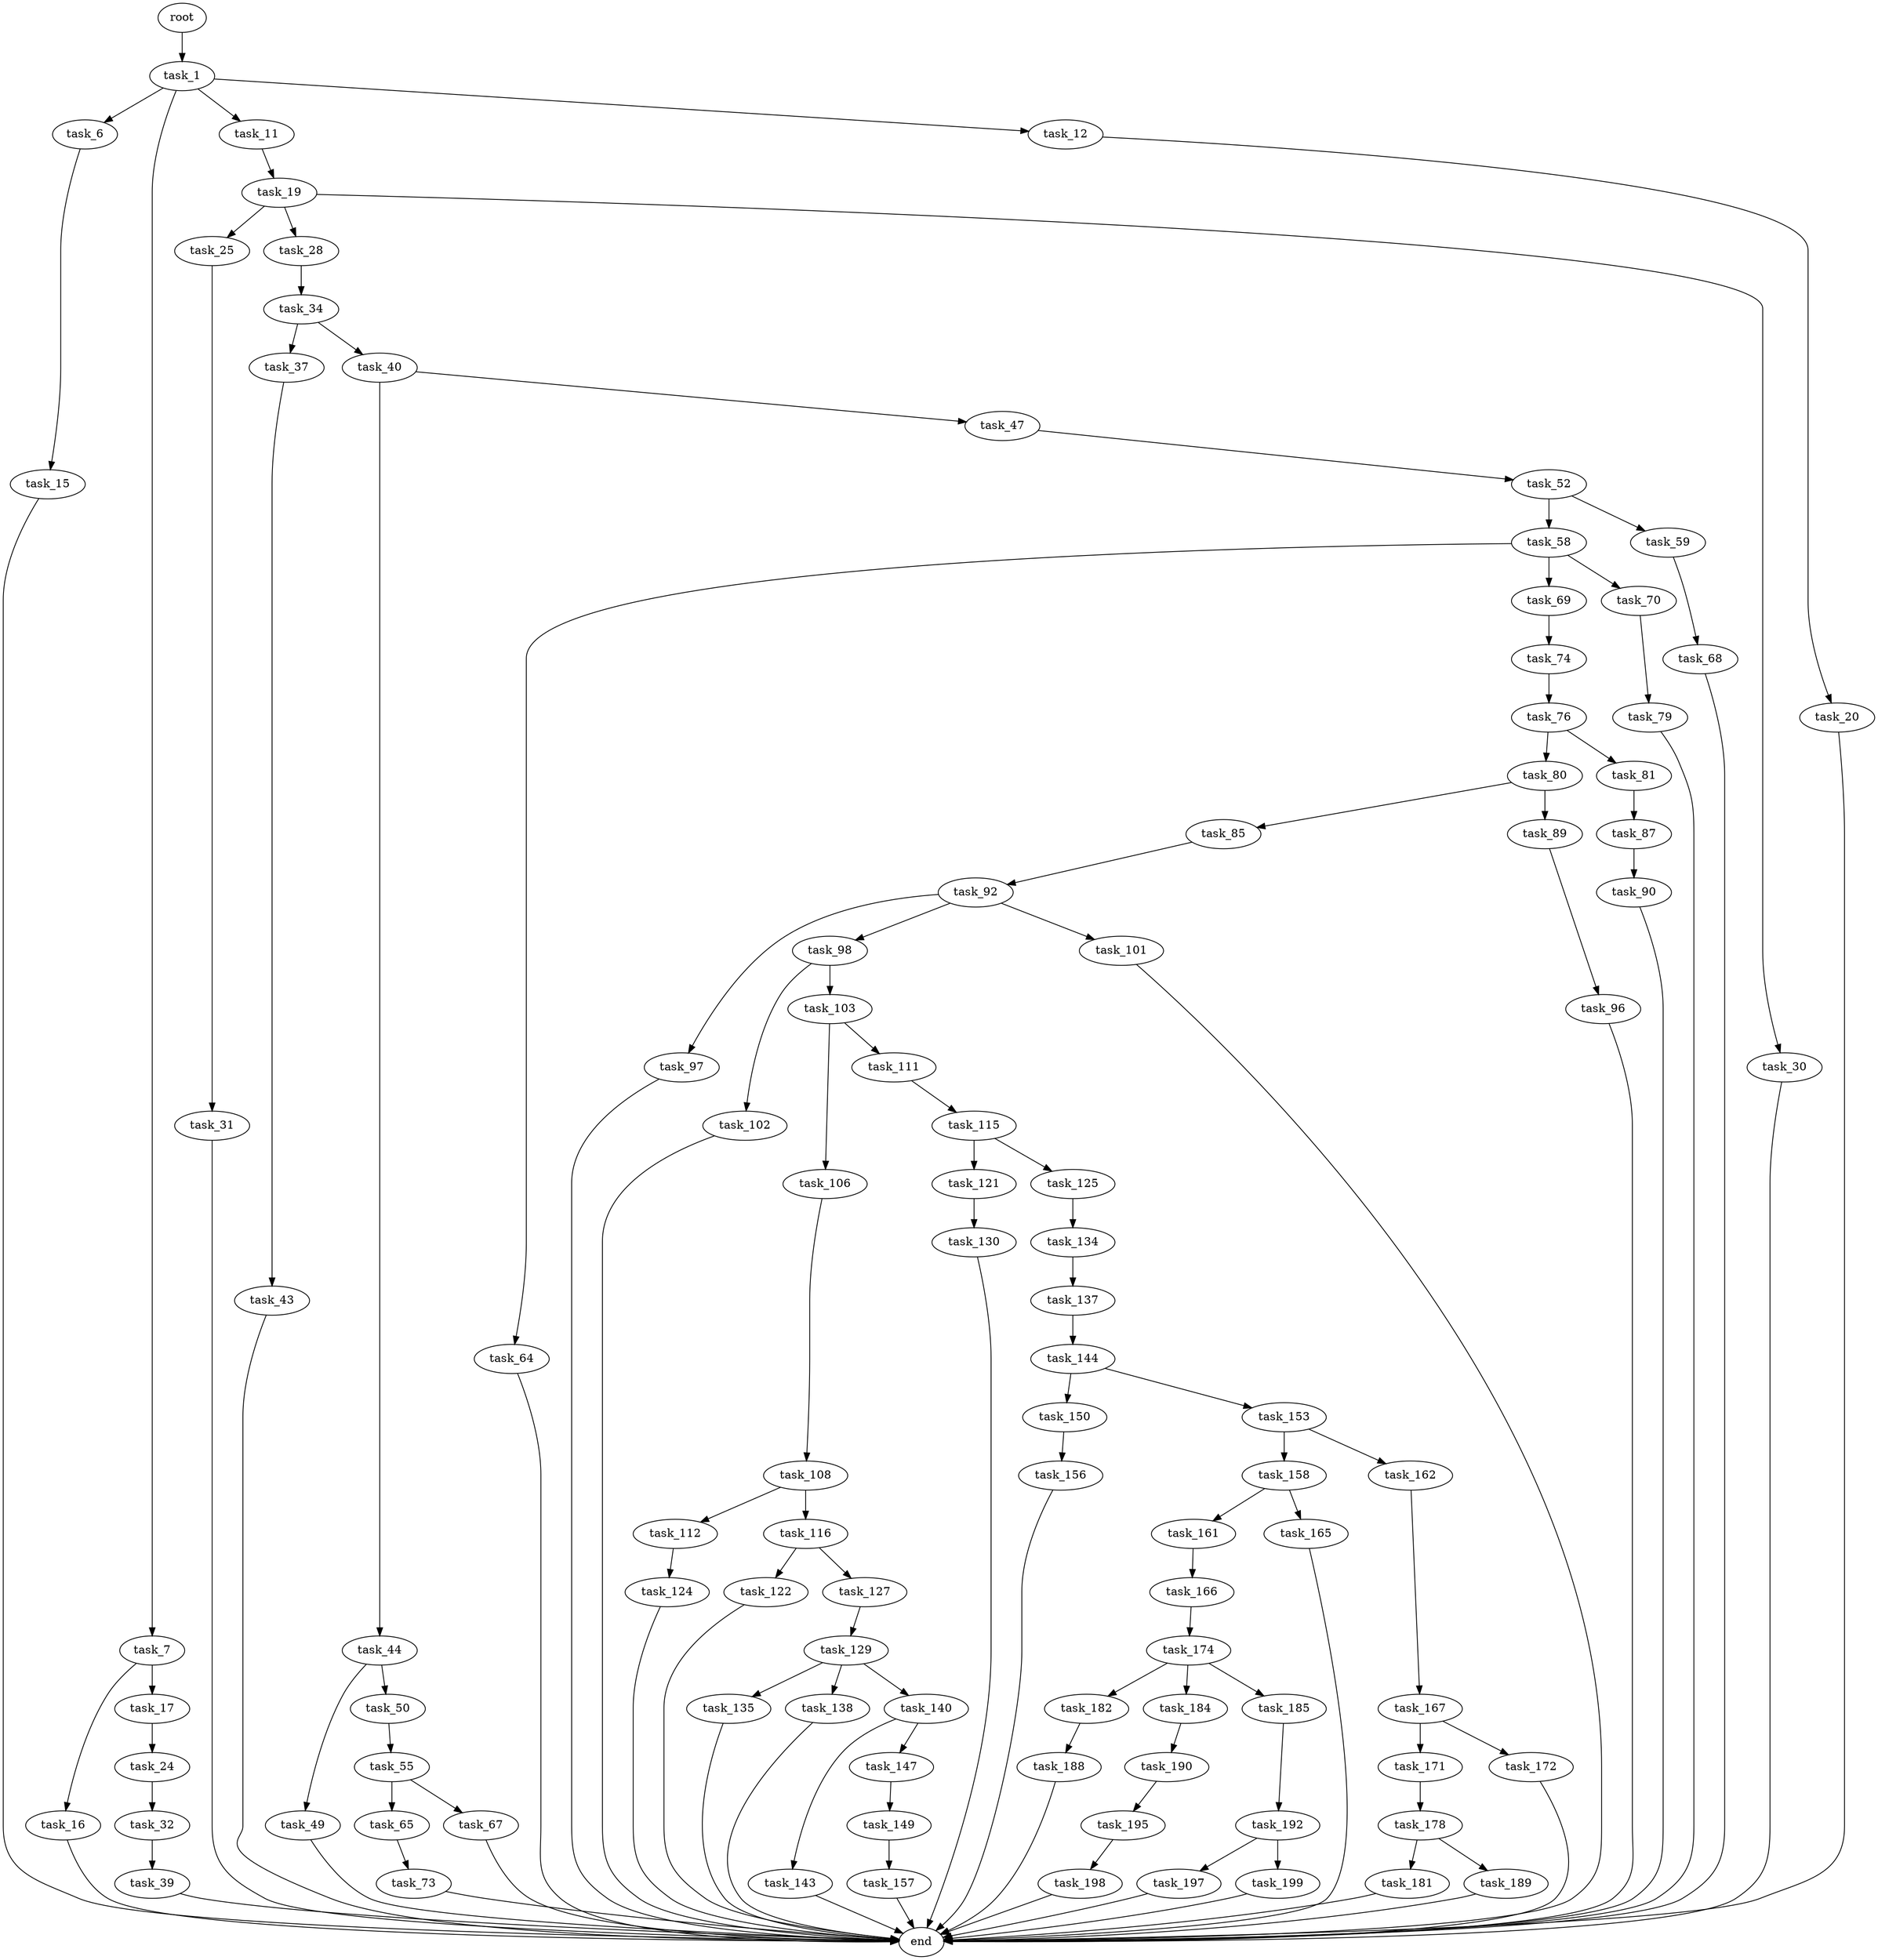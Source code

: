 digraph G {
  root [size="0.000000"];
  task_1 [size="42472576481.000000"];
  task_6 [size="1073741824000.000000"];
  task_7 [size="8589934592.000000"];
  task_11 [size="368293445632.000000"];
  task_12 [size="304631927242.000000"];
  task_15 [size="134217728000.000000"];
  task_16 [size="7374945260.000000"];
  task_17 [size="368293445632.000000"];
  task_19 [size="136561347261.000000"];
  task_20 [size="5125544486.000000"];
  end [size="0.000000"];
  task_24 [size="21372266548.000000"];
  task_25 [size="146377176868.000000"];
  task_28 [size="137744590542.000000"];
  task_30 [size="56831842781.000000"];
  task_32 [size="8589934592.000000"];
  task_31 [size="174337133175.000000"];
  task_34 [size="1073741824000.000000"];
  task_39 [size="902451306825.000000"];
  task_37 [size="31785540574.000000"];
  task_40 [size="549755813888.000000"];
  task_43 [size="190159490500.000000"];
  task_44 [size="68719476736.000000"];
  task_47 [size="301191581541.000000"];
  task_49 [size="158606946056.000000"];
  task_50 [size="549755813888.000000"];
  task_52 [size="782757789696.000000"];
  task_55 [size="46583174778.000000"];
  task_58 [size="68719476736.000000"];
  task_59 [size="68719476736.000000"];
  task_65 [size="549755813888.000000"];
  task_67 [size="924098763005.000000"];
  task_64 [size="28991029248.000000"];
  task_69 [size="1351181601455.000000"];
  task_70 [size="231928233984.000000"];
  task_68 [size="7365543930.000000"];
  task_73 [size="12098067083.000000"];
  task_74 [size="1073741824000.000000"];
  task_79 [size="338715430601.000000"];
  task_76 [size="231928233984.000000"];
  task_80 [size="231928233984.000000"];
  task_81 [size="438564665084.000000"];
  task_85 [size="782757789696.000000"];
  task_89 [size="12595370227.000000"];
  task_87 [size="61307598303.000000"];
  task_92 [size="549755813888.000000"];
  task_90 [size="1073741824000.000000"];
  task_96 [size="1500252912.000000"];
  task_97 [size="19778271878.000000"];
  task_98 [size="368293445632.000000"];
  task_101 [size="226195133713.000000"];
  task_102 [size="7431563485.000000"];
  task_103 [size="134217728000.000000"];
  task_106 [size="782757789696.000000"];
  task_111 [size="5116023945.000000"];
  task_108 [size="28991029248.000000"];
  task_112 [size="295181138566.000000"];
  task_116 [size="2061767536.000000"];
  task_115 [size="7350438505.000000"];
  task_124 [size="693795616.000000"];
  task_121 [size="28991029248.000000"];
  task_125 [size="1753738720.000000"];
  task_122 [size="8589934592.000000"];
  task_127 [size="103203891108.000000"];
  task_130 [size="68719476736.000000"];
  task_134 [size="3441708247.000000"];
  task_129 [size="269413306304.000000"];
  task_135 [size="782757789696.000000"];
  task_138 [size="6588671828.000000"];
  task_140 [size="8766141564.000000"];
  task_137 [size="10570276453.000000"];
  task_144 [size="231928233984.000000"];
  task_143 [size="6537352596.000000"];
  task_147 [size="28367439697.000000"];
  task_150 [size="54439895520.000000"];
  task_153 [size="1073741824000.000000"];
  task_149 [size="269492536205.000000"];
  task_157 [size="68719476736.000000"];
  task_156 [size="1073741824000.000000"];
  task_158 [size="368293445632.000000"];
  task_162 [size="307982438883.000000"];
  task_161 [size="507078719376.000000"];
  task_165 [size="416788781470.000000"];
  task_166 [size="134217728000.000000"];
  task_167 [size="17851550309.000000"];
  task_174 [size="5306986850.000000"];
  task_171 [size="15166880759.000000"];
  task_172 [size="105739542498.000000"];
  task_178 [size="1141936221753.000000"];
  task_182 [size="195857072652.000000"];
  task_184 [size="79856064521.000000"];
  task_185 [size="549755813888.000000"];
  task_181 [size="3348239416.000000"];
  task_189 [size="68719476736.000000"];
  task_188 [size="395136399019.000000"];
  task_190 [size="1073741824000.000000"];
  task_192 [size="50786903131.000000"];
  task_195 [size="79254796466.000000"];
  task_197 [size="23221764801.000000"];
  task_199 [size="8589934592.000000"];
  task_198 [size="686740865251.000000"];

  root -> task_1 [size="1.000000"];
  task_1 -> task_6 [size="838860800.000000"];
  task_1 -> task_7 [size="838860800.000000"];
  task_1 -> task_11 [size="838860800.000000"];
  task_1 -> task_12 [size="838860800.000000"];
  task_6 -> task_15 [size="838860800.000000"];
  task_7 -> task_16 [size="33554432.000000"];
  task_7 -> task_17 [size="33554432.000000"];
  task_11 -> task_19 [size="411041792.000000"];
  task_12 -> task_20 [size="301989888.000000"];
  task_15 -> end [size="1.000000"];
  task_16 -> end [size="1.000000"];
  task_17 -> task_24 [size="411041792.000000"];
  task_19 -> task_25 [size="301989888.000000"];
  task_19 -> task_28 [size="301989888.000000"];
  task_19 -> task_30 [size="301989888.000000"];
  task_20 -> end [size="1.000000"];
  task_24 -> task_32 [size="411041792.000000"];
  task_25 -> task_31 [size="536870912.000000"];
  task_28 -> task_34 [size="209715200.000000"];
  task_30 -> end [size="1.000000"];
  task_32 -> task_39 [size="33554432.000000"];
  task_31 -> end [size="1.000000"];
  task_34 -> task_37 [size="838860800.000000"];
  task_34 -> task_40 [size="838860800.000000"];
  task_39 -> end [size="1.000000"];
  task_37 -> task_43 [size="536870912.000000"];
  task_40 -> task_44 [size="536870912.000000"];
  task_40 -> task_47 [size="536870912.000000"];
  task_43 -> end [size="1.000000"];
  task_44 -> task_49 [size="134217728.000000"];
  task_44 -> task_50 [size="134217728.000000"];
  task_47 -> task_52 [size="209715200.000000"];
  task_49 -> end [size="1.000000"];
  task_50 -> task_55 [size="536870912.000000"];
  task_52 -> task_58 [size="679477248.000000"];
  task_52 -> task_59 [size="679477248.000000"];
  task_55 -> task_65 [size="33554432.000000"];
  task_55 -> task_67 [size="33554432.000000"];
  task_58 -> task_64 [size="134217728.000000"];
  task_58 -> task_69 [size="134217728.000000"];
  task_58 -> task_70 [size="134217728.000000"];
  task_59 -> task_68 [size="134217728.000000"];
  task_65 -> task_73 [size="536870912.000000"];
  task_67 -> end [size="1.000000"];
  task_64 -> end [size="1.000000"];
  task_69 -> task_74 [size="838860800.000000"];
  task_70 -> task_79 [size="301989888.000000"];
  task_68 -> end [size="1.000000"];
  task_73 -> end [size="1.000000"];
  task_74 -> task_76 [size="838860800.000000"];
  task_79 -> end [size="1.000000"];
  task_76 -> task_80 [size="301989888.000000"];
  task_76 -> task_81 [size="301989888.000000"];
  task_80 -> task_85 [size="301989888.000000"];
  task_80 -> task_89 [size="301989888.000000"];
  task_81 -> task_87 [size="301989888.000000"];
  task_85 -> task_92 [size="679477248.000000"];
  task_89 -> task_96 [size="301989888.000000"];
  task_87 -> task_90 [size="75497472.000000"];
  task_92 -> task_97 [size="536870912.000000"];
  task_92 -> task_98 [size="536870912.000000"];
  task_92 -> task_101 [size="536870912.000000"];
  task_90 -> end [size="1.000000"];
  task_96 -> end [size="1.000000"];
  task_97 -> end [size="1.000000"];
  task_98 -> task_102 [size="411041792.000000"];
  task_98 -> task_103 [size="411041792.000000"];
  task_101 -> end [size="1.000000"];
  task_102 -> end [size="1.000000"];
  task_103 -> task_106 [size="209715200.000000"];
  task_103 -> task_111 [size="209715200.000000"];
  task_106 -> task_108 [size="679477248.000000"];
  task_111 -> task_115 [size="301989888.000000"];
  task_108 -> task_112 [size="75497472.000000"];
  task_108 -> task_116 [size="75497472.000000"];
  task_112 -> task_124 [size="209715200.000000"];
  task_116 -> task_122 [size="75497472.000000"];
  task_116 -> task_127 [size="75497472.000000"];
  task_115 -> task_121 [size="33554432.000000"];
  task_115 -> task_125 [size="33554432.000000"];
  task_124 -> end [size="1.000000"];
  task_121 -> task_130 [size="75497472.000000"];
  task_125 -> task_134 [size="33554432.000000"];
  task_122 -> end [size="1.000000"];
  task_127 -> task_129 [size="134217728.000000"];
  task_130 -> end [size="1.000000"];
  task_134 -> task_137 [size="75497472.000000"];
  task_129 -> task_135 [size="209715200.000000"];
  task_129 -> task_138 [size="209715200.000000"];
  task_129 -> task_140 [size="209715200.000000"];
  task_135 -> end [size="1.000000"];
  task_138 -> end [size="1.000000"];
  task_140 -> task_143 [size="209715200.000000"];
  task_140 -> task_147 [size="209715200.000000"];
  task_137 -> task_144 [size="33554432.000000"];
  task_144 -> task_150 [size="301989888.000000"];
  task_144 -> task_153 [size="301989888.000000"];
  task_143 -> end [size="1.000000"];
  task_147 -> task_149 [size="838860800.000000"];
  task_150 -> task_156 [size="134217728.000000"];
  task_153 -> task_158 [size="838860800.000000"];
  task_153 -> task_162 [size="838860800.000000"];
  task_149 -> task_157 [size="209715200.000000"];
  task_157 -> end [size="1.000000"];
  task_156 -> end [size="1.000000"];
  task_158 -> task_161 [size="411041792.000000"];
  task_158 -> task_165 [size="411041792.000000"];
  task_162 -> task_167 [size="679477248.000000"];
  task_161 -> task_166 [size="838860800.000000"];
  task_165 -> end [size="1.000000"];
  task_166 -> task_174 [size="209715200.000000"];
  task_167 -> task_171 [size="301989888.000000"];
  task_167 -> task_172 [size="301989888.000000"];
  task_174 -> task_182 [size="536870912.000000"];
  task_174 -> task_184 [size="536870912.000000"];
  task_174 -> task_185 [size="536870912.000000"];
  task_171 -> task_178 [size="301989888.000000"];
  task_172 -> end [size="1.000000"];
  task_178 -> task_181 [size="679477248.000000"];
  task_178 -> task_189 [size="679477248.000000"];
  task_182 -> task_188 [size="134217728.000000"];
  task_184 -> task_190 [size="75497472.000000"];
  task_185 -> task_192 [size="536870912.000000"];
  task_181 -> end [size="1.000000"];
  task_189 -> end [size="1.000000"];
  task_188 -> end [size="1.000000"];
  task_190 -> task_195 [size="838860800.000000"];
  task_192 -> task_197 [size="838860800.000000"];
  task_192 -> task_199 [size="838860800.000000"];
  task_195 -> task_198 [size="301989888.000000"];
  task_197 -> end [size="1.000000"];
  task_199 -> end [size="1.000000"];
  task_198 -> end [size="1.000000"];
}
